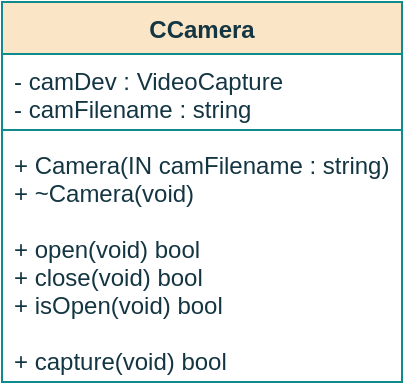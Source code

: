 <mxfile version="16.0.0" type="github" pages="3">
  <diagram id="BIISHURFNEhh7urVzrqM" name="Class">
    <mxGraphModel dx="1350" dy="764" grid="1" gridSize="10" guides="1" tooltips="1" connect="1" arrows="1" fold="1" page="1" pageScale="1" pageWidth="850" pageHeight="1100" math="0" shadow="0">
      <root>
        <mxCell id="0" />
        <mxCell id="1" parent="0" />
        <mxCell id="fzbW83kZ4KSZjWXqwc1y-1" value="CCamera" style="swimlane;fontStyle=1;align=center;verticalAlign=top;childLayout=stackLayout;horizontal=1;startSize=26;horizontalStack=0;resizeParent=1;resizeParentMax=0;resizeLast=0;collapsible=1;marginBottom=0;fillColor=#FAE5C7;strokeColor=#0F8B8D;fontColor=#143642;" parent="1" vertex="1">
          <mxGeometry x="320" y="80" width="200" height="190" as="geometry" />
        </mxCell>
        <mxCell id="fzbW83kZ4KSZjWXqwc1y-2" value="- camDev : VideoCapture&#xa;- camFilename : string&#xa;&#xa;&#xa;&#xa;&#xa;" style="text;strokeColor=none;fillColor=none;align=left;verticalAlign=top;spacingLeft=4;spacingRight=4;overflow=hidden;rotatable=0;points=[[0,0.5],[1,0.5]];portConstraint=eastwest;fontColor=#143642;" parent="fzbW83kZ4KSZjWXqwc1y-1" vertex="1">
          <mxGeometry y="26" width="200" height="34" as="geometry" />
        </mxCell>
        <mxCell id="fzbW83kZ4KSZjWXqwc1y-3" value="" style="line;strokeWidth=1;fillColor=none;align=left;verticalAlign=middle;spacingTop=-1;spacingLeft=3;spacingRight=3;rotatable=0;labelPosition=right;points=[];portConstraint=eastwest;labelBackgroundColor=#DAD2D8;strokeColor=#0F8B8D;fontColor=#143642;" parent="fzbW83kZ4KSZjWXqwc1y-1" vertex="1">
          <mxGeometry y="60" width="200" height="8" as="geometry" />
        </mxCell>
        <mxCell id="fzbW83kZ4KSZjWXqwc1y-4" value="+ Camera(IN camFilename : string)&#xa;+ ~Camera(void)&#xa;&#xa;+ open(void) bool&#xa;+ close(void) bool&#xa;+ isOpen(void) bool&#xa;&#xa;+ capture(void) bool&#xa;&#xa;&#xa;" style="text;strokeColor=none;fillColor=none;align=left;verticalAlign=top;spacingLeft=4;spacingRight=4;overflow=hidden;rotatable=0;points=[[0,0.5],[1,0.5]];portConstraint=eastwest;fontColor=#143642;spacing=2;fontStyle=0" parent="fzbW83kZ4KSZjWXqwc1y-1" vertex="1">
          <mxGeometry y="68" width="200" height="122" as="geometry" />
        </mxCell>
      </root>
    </mxGraphModel>
  </diagram>
  <diagram id="CwXdlkjKGIUQS1eT3D6A" name="Constructor">
    <mxGraphModel dx="643" dy="364" grid="1" gridSize="10" guides="1" tooltips="1" connect="1" arrows="1" fold="1" page="1" pageScale="1" pageWidth="850" pageHeight="1100" math="0" shadow="0">
      <root>
        <mxCell id="nsncnr7u8Bpj5BHrlizS-0" />
        <mxCell id="nsncnr7u8Bpj5BHrlizS-1" parent="nsncnr7u8Bpj5BHrlizS-0" />
        <mxCell id="rbTOA6Ul2XoA9OewIwXF-2" value="" style="edgeStyle=orthogonalEdgeStyle;rounded=1;orthogonalLoop=1;jettySize=auto;html=1;fontFamily=Helvetica;strokeColor=#A8201A;" parent="nsncnr7u8Bpj5BHrlizS-1" source="nsncnr7u8Bpj5BHrlizS-38" edge="1">
          <mxGeometry relative="1" as="geometry">
            <mxPoint x="424.0" y="210" as="targetPoint" />
          </mxGeometry>
        </mxCell>
        <mxCell id="rbTOA6Ul2XoA9OewIwXF-3" value="Returns &lt;i&gt;camDev&lt;/i&gt;" style="edgeLabel;html=1;align=center;verticalAlign=middle;resizable=0;points=[];fontFamily=Helvetica;" parent="rbTOA6Ul2XoA9OewIwXF-2" vertex="1" connectable="0">
          <mxGeometry x="-0.245" y="1" relative="1" as="geometry">
            <mxPoint as="offset" />
          </mxGeometry>
        </mxCell>
        <mxCell id="nsncnr7u8Bpj5BHrlizS-38" value="&lt;b&gt;Open &lt;/b&gt;&lt;i&gt;camFilename&lt;/i&gt;" style="rounded=0;whiteSpace=wrap;html=1;sketch=0;fontColor=#143642;strokeColor=#0F8B8D;fillColor=#FAE5C7;fontFamily=Helvetica;" parent="nsncnr7u8Bpj5BHrlizS-1" vertex="1">
          <mxGeometry x="355" y="130" width="140" height="40" as="geometry" />
        </mxCell>
        <mxCell id="SHKVx31CJvhjoFBZ8rN0-0" style="edgeStyle=orthogonalEdgeStyle;curved=0;rounded=1;sketch=0;orthogonalLoop=1;jettySize=auto;html=1;exitX=0.5;exitY=1;exitDx=0;exitDy=0;entryX=0.5;entryY=0;entryDx=0;entryDy=0;fontColor=#143642;strokeColor=#A8201A;fillColor=#FAE5C7;" parent="nsncnr7u8Bpj5BHrlizS-1" source="SHKVx31CJvhjoFBZ8rN0-1" edge="1">
          <mxGeometry relative="1" as="geometry">
            <mxPoint x="425" y="130.0" as="targetPoint" />
          </mxGeometry>
        </mxCell>
        <mxCell id="SHKVx31CJvhjoFBZ8rN0-1" value="&lt;div&gt;CCamera&lt;/div&gt;&lt;div&gt;&lt;br&gt;&lt;/div&gt;&lt;div&gt;IN: &lt;i&gt;&lt;span style=&quot;font-weight: normal&quot;&gt;camFilename&lt;/span&gt;&lt;/i&gt;&lt;br&gt;&lt;/div&gt;" style="ellipse;whiteSpace=wrap;html=1;fillColor=#FAE5C7;strokeColor=#0F8B8D;fontColor=#143642;fontStyle=1" parent="nsncnr7u8Bpj5BHrlizS-1" vertex="1">
          <mxGeometry x="355.99" y="40" width="138" height="60" as="geometry" />
        </mxCell>
        <mxCell id="SHKVx31CJvhjoFBZ8rN0-6" value="End" style="ellipse;whiteSpace=wrap;html=1;fillColor=#FAE5C7;strokeColor=#0F8B8D;fontColor=#143642;fontStyle=1" parent="nsncnr7u8Bpj5BHrlizS-1" vertex="1">
          <mxGeometry x="395.87" y="210" width="58.25" height="40" as="geometry" />
        </mxCell>
      </root>
    </mxGraphModel>
  </diagram>
  <diagram id="dSP37sxfm95uvqvysixB" name="Page-7">
    <mxGraphModel dx="1350" dy="764" grid="1" gridSize="10" guides="1" tooltips="1" connect="1" arrows="1" fold="1" page="1" pageScale="1" pageWidth="850" pageHeight="1100" math="0" shadow="0">
      <root>
        <mxCell id="6gWbqxNkPR32ByDbrbmx-0" />
        <mxCell id="6gWbqxNkPR32ByDbrbmx-1" parent="6gWbqxNkPR32ByDbrbmx-0" />
        <mxCell id="6gWbqxNkPR32ByDbrbmx-2" value="" style="edgeStyle=orthogonalEdgeStyle;rounded=0;orthogonalLoop=1;jettySize=auto;html=1;strokeColor=#9C1E18;" parent="6gWbqxNkPR32ByDbrbmx-1" source="6gWbqxNkPR32ByDbrbmx-3" target="6gWbqxNkPR32ByDbrbmx-38" edge="1">
          <mxGeometry relative="1" as="geometry" />
        </mxCell>
        <mxCell id="6gWbqxNkPR32ByDbrbmx-3" value="&lt;b&gt;tCamera&lt;/b&gt;" style="ellipse;whiteSpace=wrap;html=1;fontFamily=Courier New;fillColor=#FAE5C7;strokeColor=#0F8B8D;fontColor=#143642;" parent="6gWbqxNkPR32ByDbrbmx-1" vertex="1">
          <mxGeometry x="145" y="41" width="130" height="50" as="geometry" />
        </mxCell>
        <mxCell id="6gWbqxNkPR32ByDbrbmx-4" style="edgeStyle=orthogonalEdgeStyle;curved=0;rounded=1;sketch=0;orthogonalLoop=1;jettySize=auto;html=1;exitX=0.5;exitY=1;exitDx=0;exitDy=0;entryX=0.5;entryY=0;entryDx=0;entryDy=0;fontFamily=Courier New;fontColor=#143642;strokeColor=#A8201A;fillColor=#FAE5C7;" parent="6gWbqxNkPR32ByDbrbmx-1" source="6gWbqxNkPR32ByDbrbmx-5" target="6gWbqxNkPR32ByDbrbmx-7" edge="1">
          <mxGeometry relative="1" as="geometry" />
        </mxCell>
        <mxCell id="6gWbqxNkPR32ByDbrbmx-5" value="&lt;div&gt;&lt;b&gt;setTimer&lt;/b&gt; (timSampleCam)&lt;br&gt;&lt;/div&gt;" style="rounded=0;whiteSpace=wrap;html=1;sketch=0;fontColor=#143642;strokeColor=#0F8B8D;fillColor=#FAE5C7;fontFamily=Courier New;" parent="6gWbqxNkPR32ByDbrbmx-1" vertex="1">
          <mxGeometry x="150" y="200" width="120" height="40" as="geometry" />
        </mxCell>
        <mxCell id="6gWbqxNkPR32ByDbrbmx-6" style="edgeStyle=orthogonalEdgeStyle;curved=0;rounded=1;sketch=0;orthogonalLoop=1;jettySize=auto;html=1;exitX=0.5;exitY=1;exitDx=0;exitDy=0;entryX=0.5;entryY=0;entryDx=0;entryDy=0;fontFamily=Courier New;fontColor=#143642;strokeColor=#A8201A;fillColor=#FAE5C7;" parent="6gWbqxNkPR32ByDbrbmx-1" source="6gWbqxNkPR32ByDbrbmx-7" target="6gWbqxNkPR32ByDbrbmx-9" edge="1">
          <mxGeometry relative="1" as="geometry" />
        </mxCell>
        <mxCell id="6gWbqxNkPR32ByDbrbmx-7" value="&lt;div&gt;&lt;b&gt;lock&lt;/b&gt;&lt;i&gt; mutCamera&lt;/i&gt;&lt;br&gt;&lt;/div&gt;" style="rounded=0;whiteSpace=wrap;html=1;sketch=0;fontColor=#143642;strokeColor=#0F8B8D;fillColor=#FAE5C7;fontFamily=Courier New;" parent="6gWbqxNkPR32ByDbrbmx-1" vertex="1">
          <mxGeometry x="150" y="280" width="120" height="40" as="geometry" />
        </mxCell>
        <mxCell id="6gWbqxNkPR32ByDbrbmx-8" value="" style="edgeStyle=orthogonalEdgeStyle;curved=0;rounded=1;sketch=0;orthogonalLoop=1;jettySize=auto;html=1;fontFamily=Courier New;fontColor=#143642;strokeColor=#A8201A;fillColor=#FAE5C7;" parent="6gWbqxNkPR32ByDbrbmx-1" source="6gWbqxNkPR32ByDbrbmx-9" target="6gWbqxNkPR32ByDbrbmx-12" edge="1">
          <mxGeometry relative="1" as="geometry" />
        </mxCell>
        <mxCell id="6gWbqxNkPR32ByDbrbmx-9" value="" style="ellipse;whiteSpace=wrap;html=1;aspect=fixed;rounded=0;sketch=0;fontColor=#143642;strokeColor=#0F8B8D;fillColor=#FAE5C7;" parent="6gWbqxNkPR32ByDbrbmx-1" vertex="1">
          <mxGeometry x="200" y="350" width="20" height="20" as="geometry" />
        </mxCell>
        <mxCell id="6gWbqxNkPR32ByDbrbmx-10" value="yes" style="edgeStyle=orthogonalEdgeStyle;curved=0;rounded=1;sketch=0;orthogonalLoop=1;jettySize=auto;html=1;fontFamily=Courier New;fontColor=#143642;strokeColor=#A8201A;fillColor=#FAE5C7;entryX=0.5;entryY=0;entryDx=0;entryDy=0;" parent="6gWbqxNkPR32ByDbrbmx-1" source="6gWbqxNkPR32ByDbrbmx-12" target="6gWbqxNkPR32ByDbrbmx-40" edge="1">
          <mxGeometry relative="1" as="geometry">
            <mxPoint x="210" y="520" as="targetPoint" />
          </mxGeometry>
        </mxCell>
        <mxCell id="6gWbqxNkPR32ByDbrbmx-11" value="no" style="edgeStyle=orthogonalEdgeStyle;rounded=1;sketch=0;orthogonalLoop=1;jettySize=auto;html=1;entryX=0;entryY=0.5;entryDx=0;entryDy=0;fontFamily=Courier New;fontColor=#143642;strokeColor=#A8201A;fillColor=#FAE5C7;" parent="6gWbqxNkPR32ByDbrbmx-1" source="6gWbqxNkPR32ByDbrbmx-12" target="6gWbqxNkPR32ByDbrbmx-9" edge="1">
          <mxGeometry x="-0.804" relative="1" as="geometry">
            <Array as="points">
              <mxPoint x="80" y="440" />
              <mxPoint x="80" y="360" />
            </Array>
            <mxPoint as="offset" />
          </mxGeometry>
        </mxCell>
        <mxCell id="6gWbqxNkPR32ByDbrbmx-12" value="&lt;div&gt;&lt;b&gt;condCameraAcquire&lt;/b&gt;&lt;/div&gt;&lt;div&gt;notified?&lt;br&gt;&lt;/div&gt;" style="rhombus;whiteSpace=wrap;html=1;rounded=0;sketch=0;fontColor=#143642;strokeColor=#0F8B8D;fillColor=#FAE5C7;fontFamily=Courier New;" parent="6gWbqxNkPR32ByDbrbmx-1" vertex="1">
          <mxGeometry x="135" y="400" width="150" height="80" as="geometry" />
        </mxCell>
        <mxCell id="6gWbqxNkPR32ByDbrbmx-13" value="&lt;b&gt;1&lt;/b&gt;" style="ellipse;whiteSpace=wrap;html=1;aspect=fixed;rounded=0;sketch=0;fontColor=#143642;strokeColor=#0F8B8D;fillColor=#FAE5C7;" parent="6gWbqxNkPR32ByDbrbmx-1" vertex="1">
          <mxGeometry x="200" y="740" width="20" height="20" as="geometry" />
        </mxCell>
        <mxCell id="6gWbqxNkPR32ByDbrbmx-14" value="" style="edgeStyle=orthogonalEdgeStyle;rounded=0;sketch=0;orthogonalLoop=1;jettySize=auto;html=1;fontFamily=Courier New;fontColor=#143642;strokeColor=#A8201A;fillColor=#FAE5C7;" parent="6gWbqxNkPR32ByDbrbmx-1" source="6gWbqxNkPR32ByDbrbmx-15" target="6gWbqxNkPR32ByDbrbmx-20" edge="1">
          <mxGeometry relative="1" as="geometry" />
        </mxCell>
        <mxCell id="6gWbqxNkPR32ByDbrbmx-15" value="&lt;b&gt;1&lt;/b&gt;" style="ellipse;whiteSpace=wrap;html=1;aspect=fixed;rounded=0;sketch=0;fontColor=#143642;strokeColor=#0F8B8D;fillColor=#FAE5C7;" parent="6gWbqxNkPR32ByDbrbmx-1" vertex="1">
          <mxGeometry x="530" y="41" width="20" height="20" as="geometry" />
        </mxCell>
        <mxCell id="6gWbqxNkPR32ByDbrbmx-16" style="edgeStyle=orthogonalEdgeStyle;rounded=1;orthogonalLoop=1;jettySize=auto;html=1;entryX=1;entryY=0.5;entryDx=0;entryDy=0;strokeColor=#9C1E18;" parent="6gWbqxNkPR32ByDbrbmx-1" source="6gWbqxNkPR32ByDbrbmx-17" target="6gWbqxNkPR32ByDbrbmx-31" edge="1">
          <mxGeometry relative="1" as="geometry">
            <Array as="points">
              <mxPoint x="665" y="251" />
            </Array>
          </mxGeometry>
        </mxCell>
        <mxCell id="6gWbqxNkPR32ByDbrbmx-17" value="&lt;b&gt;searchParkingSpots&lt;/b&gt;" style="shape=process;whiteSpace=wrap;html=1;backgroundOutline=1;rounded=0;sketch=0;fontFamily=Courier New;fontColor=#143642;strokeColor=#0F8B8D;fillColor=#FAE5C7;" parent="6gWbqxNkPR32ByDbrbmx-1" vertex="1">
          <mxGeometry x="580" y="181" width="170" height="40" as="geometry" />
        </mxCell>
        <mxCell id="6gWbqxNkPR32ByDbrbmx-18" value="no" style="edgeStyle=orthogonalEdgeStyle;rounded=1;sketch=0;orthogonalLoop=1;jettySize=auto;html=1;entryX=0.5;entryY=0;entryDx=0;entryDy=0;fontFamily=Courier New;fontColor=#143642;strokeColor=#A8201A;fillColor=#FAE5C7;" parent="6gWbqxNkPR32ByDbrbmx-1" source="6gWbqxNkPR32ByDbrbmx-20" target="6gWbqxNkPR32ByDbrbmx-17" edge="1">
          <mxGeometry x="-0.5" relative="1" as="geometry">
            <Array as="points">
              <mxPoint x="665" y="141" />
            </Array>
            <mxPoint as="offset" />
          </mxGeometry>
        </mxCell>
        <mxCell id="6gWbqxNkPR32ByDbrbmx-19" value="yes" style="edgeStyle=orthogonalEdgeStyle;rounded=1;sketch=0;orthogonalLoop=1;jettySize=auto;html=1;fontFamily=Courier New;fontColor=#143642;strokeColor=#A8201A;fillColor=#FAE5C7;entryX=0;entryY=0.5;entryDx=0;entryDy=0;" parent="6gWbqxNkPR32ByDbrbmx-1" source="6gWbqxNkPR32ByDbrbmx-20" target="6gWbqxNkPR32ByDbrbmx-31" edge="1">
          <mxGeometry x="-0.864" y="-1" relative="1" as="geometry">
            <Array as="points">
              <mxPoint x="420" y="141" />
              <mxPoint x="420" y="251" />
            </Array>
            <mxPoint as="offset" />
            <mxPoint x="400" y="221" as="targetPoint" />
          </mxGeometry>
        </mxCell>
        <mxCell id="6gWbqxNkPR32ByDbrbmx-20" value="park_coords stored?" style="rhombus;whiteSpace=wrap;html=1;rounded=0;sketch=0;fontColor=#143642;strokeColor=#0F8B8D;fillColor=#FAE5C7;fontFamily=Courier New;verticalAlign=middle;labelPosition=center;verticalLabelPosition=middle;align=center;" parent="6gWbqxNkPR32ByDbrbmx-1" vertex="1">
          <mxGeometry x="455" y="101" width="170" height="80" as="geometry" />
        </mxCell>
        <mxCell id="6gWbqxNkPR32ByDbrbmx-21" value="yes" style="edgeStyle=orthogonalEdgeStyle;rounded=1;sketch=0;orthogonalLoop=1;jettySize=auto;html=1;entryX=0.5;entryY=0;entryDx=0;entryDy=0;fontFamily=Courier New;fontColor=#143642;strokeColor=#A8201A;fillColor=#FAE5C7;" parent="6gWbqxNkPR32ByDbrbmx-1" source="6gWbqxNkPR32ByDbrbmx-23" target="6gWbqxNkPR32ByDbrbmx-25" edge="1">
          <mxGeometry x="-0.368" relative="1" as="geometry">
            <Array as="points">
              <mxPoint x="680" y="381" />
            </Array>
            <mxPoint as="offset" />
          </mxGeometry>
        </mxCell>
        <mxCell id="6gWbqxNkPR32ByDbrbmx-22" value="no" style="edgeStyle=orthogonalEdgeStyle;rounded=1;sketch=0;orthogonalLoop=1;jettySize=auto;html=1;fontFamily=Courier New;fontColor=#143642;strokeColor=#A8201A;fillColor=#FAE5C7;entryX=0.5;entryY=0;entryDx=0;entryDy=0;" parent="6gWbqxNkPR32ByDbrbmx-1" source="6gWbqxNkPR32ByDbrbmx-23" target="6gWbqxNkPR32ByDbrbmx-46" edge="1">
          <mxGeometry x="-0.605" relative="1" as="geometry">
            <Array as="points">
              <mxPoint x="418" y="381" />
              <mxPoint x="418" y="400" />
            </Array>
            <mxPoint as="offset" />
            <mxPoint x="440" y="410" as="targetPoint" />
          </mxGeometry>
        </mxCell>
        <mxCell id="6gWbqxNkPR32ByDbrbmx-23" value="points_coords = cars_coords?" style="rhombus;whiteSpace=wrap;html=1;rounded=0;sketch=0;fontColor=#143642;strokeColor=#0F8B8D;fillColor=#FAE5C7;fontFamily=Courier New;verticalAlign=middle;labelPosition=center;verticalLabelPosition=middle;align=center;" parent="6gWbqxNkPR32ByDbrbmx-1" vertex="1">
          <mxGeometry x="455" y="341" width="170" height="80" as="geometry" />
        </mxCell>
        <mxCell id="6gWbqxNkPR32ByDbrbmx-24" style="edgeStyle=orthogonalEdgeStyle;rounded=1;sketch=0;orthogonalLoop=1;jettySize=auto;html=1;entryX=1;entryY=0.5;entryDx=0;entryDy=0;fontFamily=Courier New;fontColor=#143642;strokeColor=#A8201A;fillColor=#FAE5C7;" parent="6gWbqxNkPR32ByDbrbmx-1" source="6gWbqxNkPR32ByDbrbmx-25" target="6gWbqxNkPR32ByDbrbmx-27" edge="1">
          <mxGeometry relative="1" as="geometry">
            <Array as="points">
              <mxPoint x="680" y="501" />
            </Array>
          </mxGeometry>
        </mxCell>
        <mxCell id="6gWbqxNkPR32ByDbrbmx-25" value="parking_spot &amp;lt;- OCCUPIED" style="rounded=0;whiteSpace=wrap;html=1;sketch=0;fontColor=#143642;strokeColor=#0F8B8D;fillColor=#FAE5C7;fontFamily=Courier New;" parent="6gWbqxNkPR32ByDbrbmx-1" vertex="1">
          <mxGeometry x="612.5" y="421" width="135" height="40" as="geometry" />
        </mxCell>
        <mxCell id="6gWbqxNkPR32ByDbrbmx-26" value="" style="edgeStyle=orthogonalEdgeStyle;rounded=1;orthogonalLoop=1;jettySize=auto;html=1;strokeColor=#9C1E18;" parent="6gWbqxNkPR32ByDbrbmx-1" source="6gWbqxNkPR32ByDbrbmx-27" target="6gWbqxNkPR32ByDbrbmx-49" edge="1">
          <mxGeometry relative="1" as="geometry" />
        </mxCell>
        <mxCell id="6gWbqxNkPR32ByDbrbmx-27" value="" style="ellipse;whiteSpace=wrap;html=1;aspect=fixed;rounded=0;sketch=0;fontColor=#143642;strokeColor=#0F8B8D;fillColor=#FAE5C7;" parent="6gWbqxNkPR32ByDbrbmx-1" vertex="1">
          <mxGeometry x="530" y="491" width="20" height="20" as="geometry" />
        </mxCell>
        <mxCell id="6gWbqxNkPR32ByDbrbmx-28" value="" style="edgeStyle=orthogonalEdgeStyle;rounded=0;sketch=0;orthogonalLoop=1;jettySize=auto;html=1;fontFamily=Courier New;fontColor=#143642;strokeColor=#A8201A;fillColor=#FAE5C7;" parent="6gWbqxNkPR32ByDbrbmx-1" source="6gWbqxNkPR32ByDbrbmx-29" target="6gWbqxNkPR32ByDbrbmx-9" edge="1">
          <mxGeometry relative="1" as="geometry" />
        </mxCell>
        <mxCell id="6gWbqxNkPR32ByDbrbmx-29" value="2" style="ellipse;whiteSpace=wrap;html=1;aspect=fixed;rounded=0;sketch=0;fontColor=#143642;strokeColor=#0F8B8D;fillColor=#FAE5C7;fontStyle=1" parent="6gWbqxNkPR32ByDbrbmx-1" vertex="1">
          <mxGeometry x="280" y="350" width="20" height="20" as="geometry" />
        </mxCell>
        <mxCell id="6gWbqxNkPR32ByDbrbmx-30" style="edgeStyle=orthogonalEdgeStyle;rounded=0;orthogonalLoop=1;jettySize=auto;html=1;exitX=0.5;exitY=1;exitDx=0;exitDy=0;entryX=0.5;entryY=0;entryDx=0;entryDy=0;strokeColor=#9C1E18;" parent="6gWbqxNkPR32ByDbrbmx-1" source="6gWbqxNkPR32ByDbrbmx-31" target="6gWbqxNkPR32ByDbrbmx-44" edge="1">
          <mxGeometry relative="1" as="geometry" />
        </mxCell>
        <mxCell id="6gWbqxNkPR32ByDbrbmx-31" value="" style="ellipse;whiteSpace=wrap;html=1;aspect=fixed;rounded=0;sketch=0;fontColor=#143642;strokeColor=#0F8B8D;fillColor=#FAE5C7;" parent="6gWbqxNkPR32ByDbrbmx-1" vertex="1">
          <mxGeometry x="530" y="241" width="20" height="20" as="geometry" />
        </mxCell>
        <mxCell id="6gWbqxNkPR32ByDbrbmx-32" value="" style="edgeStyle=orthogonalEdgeStyle;rounded=1;sketch=0;orthogonalLoop=1;jettySize=auto;html=1;fontFamily=Courier New;fontColor=#143642;strokeColor=#A8201A;fillColor=#FAE5C7;" parent="6gWbqxNkPR32ByDbrbmx-1" source="6gWbqxNkPR32ByDbrbmx-33" target="6gWbqxNkPR32ByDbrbmx-34" edge="1">
          <mxGeometry relative="1" as="geometry" />
        </mxCell>
        <mxCell id="6gWbqxNkPR32ByDbrbmx-33" value="&lt;b&gt;disableTimer &lt;/b&gt;(timCamMax)&lt;b&gt; &lt;/b&gt;" style="rounded=0;whiteSpace=wrap;html=1;sketch=0;fontColor=#143642;strokeColor=#0F8B8D;fillColor=#FAE5C7;fontFamily=Courier New;" parent="6gWbqxNkPR32ByDbrbmx-1" vertex="1">
          <mxGeometry x="480" y="800" width="120" height="40" as="geometry" />
        </mxCell>
        <mxCell id="6gWbqxNkPR32ByDbrbmx-34" value="2" style="ellipse;whiteSpace=wrap;html=1;aspect=fixed;rounded=0;sketch=0;fontColor=#143642;strokeColor=#0F8B8D;fillColor=#FAE5C7;fontStyle=1" parent="6gWbqxNkPR32ByDbrbmx-1" vertex="1">
          <mxGeometry x="530" y="860" width="20" height="20" as="geometry" />
        </mxCell>
        <mxCell id="6gWbqxNkPR32ByDbrbmx-35" value="" style="edgeStyle=orthogonalEdgeStyle;rounded=0;orthogonalLoop=1;jettySize=auto;html=1;strokeColor=#9C1E18;" parent="6gWbqxNkPR32ByDbrbmx-1" source="6gWbqxNkPR32ByDbrbmx-36" target="6gWbqxNkPR32ByDbrbmx-42" edge="1">
          <mxGeometry relative="1" as="geometry" />
        </mxCell>
        <mxCell id="6gWbqxNkPR32ByDbrbmx-36" value="&lt;b&gt;Unlock&lt;/b&gt; &lt;i&gt;mutCamera&lt;/i&gt;" style="rounded=0;whiteSpace=wrap;html=1;sketch=0;fontColor=#143642;strokeColor=#0F8B8D;fillColor=#FAE5C7;fontFamily=Courier New;" parent="6gWbqxNkPR32ByDbrbmx-1" vertex="1">
          <mxGeometry x="150" y="600" width="120" height="40" as="geometry" />
        </mxCell>
        <mxCell id="6gWbqxNkPR32ByDbrbmx-37" style="edgeStyle=orthogonalEdgeStyle;rounded=0;orthogonalLoop=1;jettySize=auto;html=1;exitX=0.5;exitY=1;exitDx=0;exitDy=0;entryX=0.5;entryY=0;entryDx=0;entryDy=0;strokeColor=#9C1E18;" parent="6gWbqxNkPR32ByDbrbmx-1" source="6gWbqxNkPR32ByDbrbmx-38" target="6gWbqxNkPR32ByDbrbmx-5" edge="1">
          <mxGeometry relative="1" as="geometry" />
        </mxCell>
        <mxCell id="6gWbqxNkPR32ByDbrbmx-38" value="&lt;b&gt;Init&lt;/b&gt; Camera Device" style="rounded=0;whiteSpace=wrap;html=1;sketch=0;fontColor=#143642;strokeColor=#0F8B8D;fillColor=#FAE5C7;fontFamily=Courier New;" parent="6gWbqxNkPR32ByDbrbmx-1" vertex="1">
          <mxGeometry x="150" y="121" width="120" height="40" as="geometry" />
        </mxCell>
        <mxCell id="6gWbqxNkPR32ByDbrbmx-39" value="" style="edgeStyle=orthogonalEdgeStyle;rounded=0;orthogonalLoop=1;jettySize=auto;html=1;strokeColor=#9C1E18;" parent="6gWbqxNkPR32ByDbrbmx-1" source="6gWbqxNkPR32ByDbrbmx-40" target="6gWbqxNkPR32ByDbrbmx-36" edge="1">
          <mxGeometry relative="1" as="geometry" />
        </mxCell>
        <mxCell id="6gWbqxNkPR32ByDbrbmx-40" value="frame &amp;lt;- &lt;b&gt;captureFrame&lt;/b&gt;" style="rounded=0;whiteSpace=wrap;html=1;sketch=0;fontColor=#143642;strokeColor=#0F8B8D;fillColor=#FAE5C7;fontFamily=Courier New;" parent="6gWbqxNkPR32ByDbrbmx-1" vertex="1">
          <mxGeometry x="150" y="520" width="120" height="40" as="geometry" />
        </mxCell>
        <mxCell id="6gWbqxNkPR32ByDbrbmx-41" style="edgeStyle=orthogonalEdgeStyle;rounded=0;orthogonalLoop=1;jettySize=auto;html=1;exitX=0.5;exitY=1;exitDx=0;exitDy=0;entryX=0.5;entryY=0;entryDx=0;entryDy=0;strokeColor=#9C1E18;" parent="6gWbqxNkPR32ByDbrbmx-1" source="6gWbqxNkPR32ByDbrbmx-42" target="6gWbqxNkPR32ByDbrbmx-13" edge="1">
          <mxGeometry relative="1" as="geometry" />
        </mxCell>
        <mxCell id="6gWbqxNkPR32ByDbrbmx-42" value="&lt;div&gt;&lt;b&gt;setTimer&lt;/b&gt;&lt;br&gt;&lt;/div&gt;&lt;div&gt;(timCamMax)&lt;/div&gt;" style="rounded=0;whiteSpace=wrap;html=1;sketch=0;fontColor=#143642;strokeColor=#0F8B8D;fillColor=#FAE5C7;fontFamily=Courier New;" parent="6gWbqxNkPR32ByDbrbmx-1" vertex="1">
          <mxGeometry x="150" y="680" width="120" height="40" as="geometry" />
        </mxCell>
        <mxCell id="6gWbqxNkPR32ByDbrbmx-43" style="edgeStyle=orthogonalEdgeStyle;rounded=0;orthogonalLoop=1;jettySize=auto;html=1;exitX=0.5;exitY=1;exitDx=0;exitDy=0;entryX=0.5;entryY=0;entryDx=0;entryDy=0;strokeColor=#9C1E18;" parent="6gWbqxNkPR32ByDbrbmx-1" source="6gWbqxNkPR32ByDbrbmx-44" target="6gWbqxNkPR32ByDbrbmx-23" edge="1">
          <mxGeometry relative="1" as="geometry" />
        </mxCell>
        <mxCell id="6gWbqxNkPR32ByDbrbmx-44" value="object_coords &amp;lt;- &lt;b&gt;detectCars&lt;/b&gt;(frame)" style="rounded=0;whiteSpace=wrap;html=1;sketch=0;fontColor=#143642;strokeColor=#0F8B8D;fillColor=#FAE5C7;fontFamily=Courier New;" parent="6gWbqxNkPR32ByDbrbmx-1" vertex="1">
          <mxGeometry x="440" y="280" width="200" height="40" as="geometry" />
        </mxCell>
        <mxCell id="6gWbqxNkPR32ByDbrbmx-45" style="edgeStyle=orthogonalEdgeStyle;rounded=1;orthogonalLoop=1;jettySize=auto;html=1;entryX=0;entryY=0.5;entryDx=0;entryDy=0;strokeColor=#9C1E18;" parent="6gWbqxNkPR32ByDbrbmx-1" source="6gWbqxNkPR32ByDbrbmx-46" target="6gWbqxNkPR32ByDbrbmx-27" edge="1">
          <mxGeometry relative="1" as="geometry">
            <Array as="points">
              <mxPoint x="418" y="501" />
            </Array>
          </mxGeometry>
        </mxCell>
        <mxCell id="6gWbqxNkPR32ByDbrbmx-46" value="parking_spot &amp;lt;-EMPTY" style="rounded=0;whiteSpace=wrap;html=1;sketch=0;fontColor=#143642;strokeColor=#0F8B8D;fillColor=#FAE5C7;fontFamily=Courier New;" parent="6gWbqxNkPR32ByDbrbmx-1" vertex="1">
          <mxGeometry x="350" y="420" width="135" height="40" as="geometry" />
        </mxCell>
        <mxCell id="6gWbqxNkPR32ByDbrbmx-47" value="no" style="edgeStyle=orthogonalEdgeStyle;rounded=1;orthogonalLoop=1;jettySize=auto;html=1;exitX=0;exitY=0.5;exitDx=0;exitDy=0;entryX=0.5;entryY=0;entryDx=0;entryDy=0;strokeColor=#9C1E18;" parent="6gWbqxNkPR32ByDbrbmx-1" source="6gWbqxNkPR32ByDbrbmx-49" target="6gWbqxNkPR32ByDbrbmx-51" edge="1">
          <mxGeometry x="-0.643" relative="1" as="geometry">
            <mxPoint as="offset" />
          </mxGeometry>
        </mxCell>
        <mxCell id="6gWbqxNkPR32ByDbrbmx-48" value="yes" style="edgeStyle=orthogonalEdgeStyle;rounded=1;orthogonalLoop=1;jettySize=auto;html=1;entryX=1;entryY=0.5;entryDx=0;entryDy=0;strokeColor=#9C1E18;" parent="6gWbqxNkPR32ByDbrbmx-1" source="6gWbqxNkPR32ByDbrbmx-49" target="6gWbqxNkPR32ByDbrbmx-55" edge="1">
          <mxGeometry x="-0.872" relative="1" as="geometry">
            <Array as="points">
              <mxPoint x="680" y="570" />
              <mxPoint x="680" y="750" />
            </Array>
            <mxPoint as="offset" />
          </mxGeometry>
        </mxCell>
        <mxCell id="6gWbqxNkPR32ByDbrbmx-49" value="&lt;div&gt;park[points_coords]=&lt;br&gt;&lt;/div&gt;&lt;div&gt;parking_spot?&lt;/div&gt;" style="rhombus;whiteSpace=wrap;html=1;rounded=0;sketch=0;fontColor=#143642;strokeColor=#0F8B8D;fillColor=#FAE5C7;fontFamily=Courier New;verticalAlign=middle;labelPosition=center;verticalLabelPosition=middle;align=center;" parent="6gWbqxNkPR32ByDbrbmx-1" vertex="1">
          <mxGeometry x="442.5" y="530" width="195" height="80" as="geometry" />
        </mxCell>
        <mxCell id="6gWbqxNkPR32ByDbrbmx-50" value="" style="edgeStyle=orthogonalEdgeStyle;rounded=1;orthogonalLoop=1;jettySize=auto;html=1;strokeColor=#9C1E18;" parent="6gWbqxNkPR32ByDbrbmx-1" source="6gWbqxNkPR32ByDbrbmx-51" target="6gWbqxNkPR32ByDbrbmx-53" edge="1">
          <mxGeometry relative="1" as="geometry" />
        </mxCell>
        <mxCell id="6gWbqxNkPR32ByDbrbmx-51" value="parks[points_coords] &amp;lt;- parking_spot" style="rounded=0;whiteSpace=wrap;html=1;sketch=0;fontColor=#143642;strokeColor=#0F8B8D;fillColor=#FAE5C7;fontFamily=Courier New;" parent="6gWbqxNkPR32ByDbrbmx-1" vertex="1">
          <mxGeometry x="340" y="610" width="145" height="40" as="geometry" />
        </mxCell>
        <mxCell id="6gWbqxNkPR32ByDbrbmx-52" style="edgeStyle=orthogonalEdgeStyle;rounded=1;orthogonalLoop=1;jettySize=auto;html=1;entryX=0;entryY=0.5;entryDx=0;entryDy=0;strokeColor=#9C1E18;" parent="6gWbqxNkPR32ByDbrbmx-1" source="6gWbqxNkPR32ByDbrbmx-53" target="6gWbqxNkPR32ByDbrbmx-55" edge="1">
          <mxGeometry relative="1" as="geometry">
            <Array as="points">
              <mxPoint x="413" y="750" />
            </Array>
          </mxGeometry>
        </mxCell>
        <mxCell id="6gWbqxNkPR32ByDbrbmx-53" value="&lt;b&gt;send message&lt;/b&gt;&lt;br&gt;(parks[points_coords])" style="rounded=0;whiteSpace=wrap;html=1;sketch=0;fontColor=#143642;strokeColor=#0F8B8D;fillColor=#FAE5C7;fontFamily=Courier New;" parent="6gWbqxNkPR32ByDbrbmx-1" vertex="1">
          <mxGeometry x="332.5" y="680" width="160" height="40" as="geometry" />
        </mxCell>
        <mxCell id="6gWbqxNkPR32ByDbrbmx-54" value="" style="edgeStyle=orthogonalEdgeStyle;rounded=1;orthogonalLoop=1;jettySize=auto;html=1;strokeColor=#9C1E18;" parent="6gWbqxNkPR32ByDbrbmx-1" source="6gWbqxNkPR32ByDbrbmx-55" target="6gWbqxNkPR32ByDbrbmx-33" edge="1">
          <mxGeometry relative="1" as="geometry" />
        </mxCell>
        <mxCell id="6gWbqxNkPR32ByDbrbmx-55" value="" style="ellipse;whiteSpace=wrap;html=1;aspect=fixed;rounded=0;sketch=0;fontColor=#143642;strokeColor=#0F8B8D;fillColor=#FAE5C7;" parent="6gWbqxNkPR32ByDbrbmx-1" vertex="1">
          <mxGeometry x="530" y="740" width="20" height="20" as="geometry" />
        </mxCell>
      </root>
    </mxGraphModel>
  </diagram>
</mxfile>
